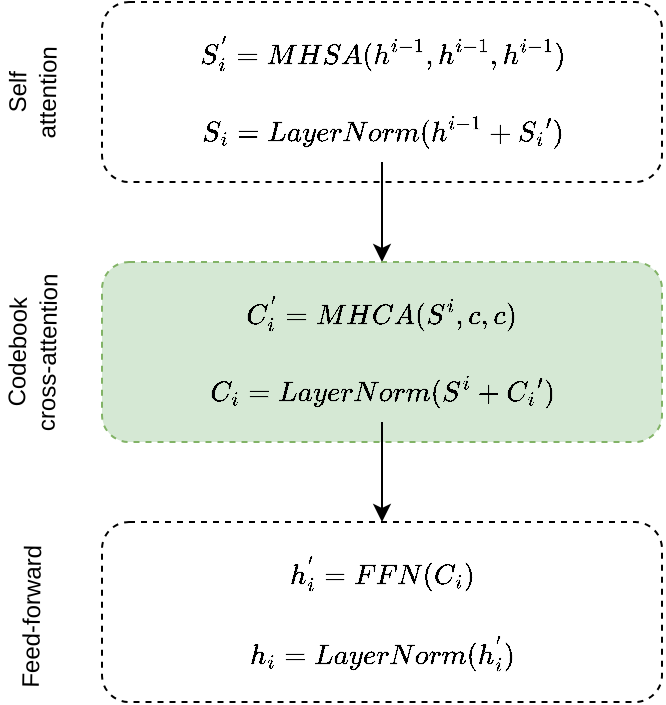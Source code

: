 <mxfile version="24.0.2" type="github">
  <diagram name="Page-1" id="OVxNij9yhptq7crkIN4C">
    <mxGraphModel dx="771" dy="434" grid="1" gridSize="10" guides="1" tooltips="1" connect="1" arrows="1" fold="1" page="1" pageScale="1" pageWidth="827" pageHeight="1169" math="1" shadow="0">
      <root>
        <mxCell id="0" />
        <mxCell id="1" parent="0" />
        <mxCell id="nLGS6aiZqOcmOMeXrl68-6" value="" style="rounded=1;whiteSpace=wrap;html=1;dashed=1;" parent="1" vertex="1">
          <mxGeometry x="205" y="180" width="280" height="90" as="geometry" />
        </mxCell>
        <mxCell id="MjiIswNLSrZq0jnhkt88-2" value="$${S_i^{&#39;}} = MHSA(h^{i-1}, h^{i-1}, h^{i-1})$$" style="text;html=1;align=center;verticalAlign=middle;whiteSpace=wrap;rounded=0;" parent="1" vertex="1">
          <mxGeometry x="250" y="190" width="190" height="30" as="geometry" />
        </mxCell>
        <mxCell id="nLGS6aiZqOcmOMeXrl68-17" style="edgeStyle=orthogonalEdgeStyle;rounded=0;orthogonalLoop=1;jettySize=auto;html=1;entryX=0.5;entryY=0;entryDx=0;entryDy=0;" parent="1" source="nLGS6aiZqOcmOMeXrl68-3" target="nLGS6aiZqOcmOMeXrl68-7" edge="1">
          <mxGeometry relative="1" as="geometry" />
        </mxCell>
        <mxCell id="nLGS6aiZqOcmOMeXrl68-3" value="$$S_i = LayerNorm(h^{i-1}+S_i{&#39;})$$" style="text;html=1;align=center;verticalAlign=middle;whiteSpace=wrap;rounded=0;" parent="1" vertex="1">
          <mxGeometry x="240" y="230" width="210" height="30" as="geometry" />
        </mxCell>
        <mxCell id="nLGS6aiZqOcmOMeXrl68-7" value="" style="rounded=1;whiteSpace=wrap;html=1;fillColor=#d5e8d4;strokeColor=#82b366;dashed=1;" parent="1" vertex="1">
          <mxGeometry x="205" y="310" width="280" height="90" as="geometry" />
        </mxCell>
        <mxCell id="nLGS6aiZqOcmOMeXrl68-8" value="$${C_i^{&#39;}} = MHCA(S^{i}, c, c)$$" style="text;html=1;align=center;verticalAlign=middle;whiteSpace=wrap;rounded=0;" parent="1" vertex="1">
          <mxGeometry x="225" y="320" width="240" height="30" as="geometry" />
        </mxCell>
        <mxCell id="nLGS6aiZqOcmOMeXrl68-19" style="edgeStyle=orthogonalEdgeStyle;rounded=0;orthogonalLoop=1;jettySize=auto;html=1;entryX=0.5;entryY=0;entryDx=0;entryDy=0;" parent="1" source="nLGS6aiZqOcmOMeXrl68-9" target="nLGS6aiZqOcmOMeXrl68-10" edge="1">
          <mxGeometry relative="1" as="geometry" />
        </mxCell>
        <mxCell id="nLGS6aiZqOcmOMeXrl68-9" value="$$C_i = LayerNorm(S^{i}+C_i{&#39;})$$" style="text;html=1;align=center;verticalAlign=middle;whiteSpace=wrap;rounded=0;" parent="1" vertex="1">
          <mxGeometry x="250" y="360" width="190" height="30" as="geometry" />
        </mxCell>
        <mxCell id="nLGS6aiZqOcmOMeXrl68-10" value="" style="rounded=1;whiteSpace=wrap;html=1;dashed=1;" parent="1" vertex="1">
          <mxGeometry x="205" y="440" width="280" height="90" as="geometry" />
        </mxCell>
        <mxCell id="nLGS6aiZqOcmOMeXrl68-11" value="$${h_i^{&#39;}} = FFN(C_i)$$" style="text;html=1;align=center;verticalAlign=middle;whiteSpace=wrap;rounded=0;" parent="1" vertex="1">
          <mxGeometry x="250" y="450" width="190" height="30" as="geometry" />
        </mxCell>
        <mxCell id="nLGS6aiZqOcmOMeXrl68-12" value="$${h_i} = LayerNorm(h_i^{&#39;})$$" style="text;html=1;align=center;verticalAlign=middle;whiteSpace=wrap;rounded=0;" parent="1" vertex="1">
          <mxGeometry x="250" y="490" width="190" height="30" as="geometry" />
        </mxCell>
        <mxCell id="nLGS6aiZqOcmOMeXrl68-14" value="Self attention" style="text;html=1;align=center;verticalAlign=middle;whiteSpace=wrap;rounded=0;rotation=-89;" parent="1" vertex="1">
          <mxGeometry x="135" y="210" width="70" height="30" as="geometry" />
        </mxCell>
        <mxCell id="nLGS6aiZqOcmOMeXrl68-15" value="Codebook cross-attention" style="text;html=1;align=center;verticalAlign=middle;whiteSpace=wrap;rounded=0;rotation=-89;" parent="1" vertex="1">
          <mxGeometry x="125" y="340" width="90" height="30" as="geometry" />
        </mxCell>
        <mxCell id="nLGS6aiZqOcmOMeXrl68-16" value="Feed-forward&amp;nbsp;" style="text;html=1;align=center;verticalAlign=middle;whiteSpace=wrap;rounded=0;rotation=-89;" parent="1" vertex="1">
          <mxGeometry x="131.27" y="470" width="77.46" height="30" as="geometry" />
        </mxCell>
      </root>
    </mxGraphModel>
  </diagram>
</mxfile>
